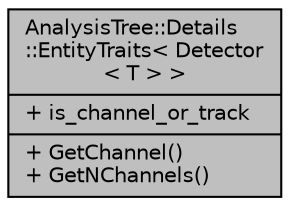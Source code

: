 digraph "AnalysisTree::Details::EntityTraits&lt; Detector&lt; T &gt; &gt;"
{
  edge [fontname="Helvetica",fontsize="10",labelfontname="Helvetica",labelfontsize="10"];
  node [fontname="Helvetica",fontsize="10",shape=record];
  Node1 [label="{AnalysisTree::Details\l::EntityTraits\< Detector\l\< T \> \>\n|+ is_channel_or_track\l|+ GetChannel()\l+ GetNChannels()\l}",height=0.2,width=0.4,color="black", fillcolor="grey75", style="filled", fontcolor="black"];
}
